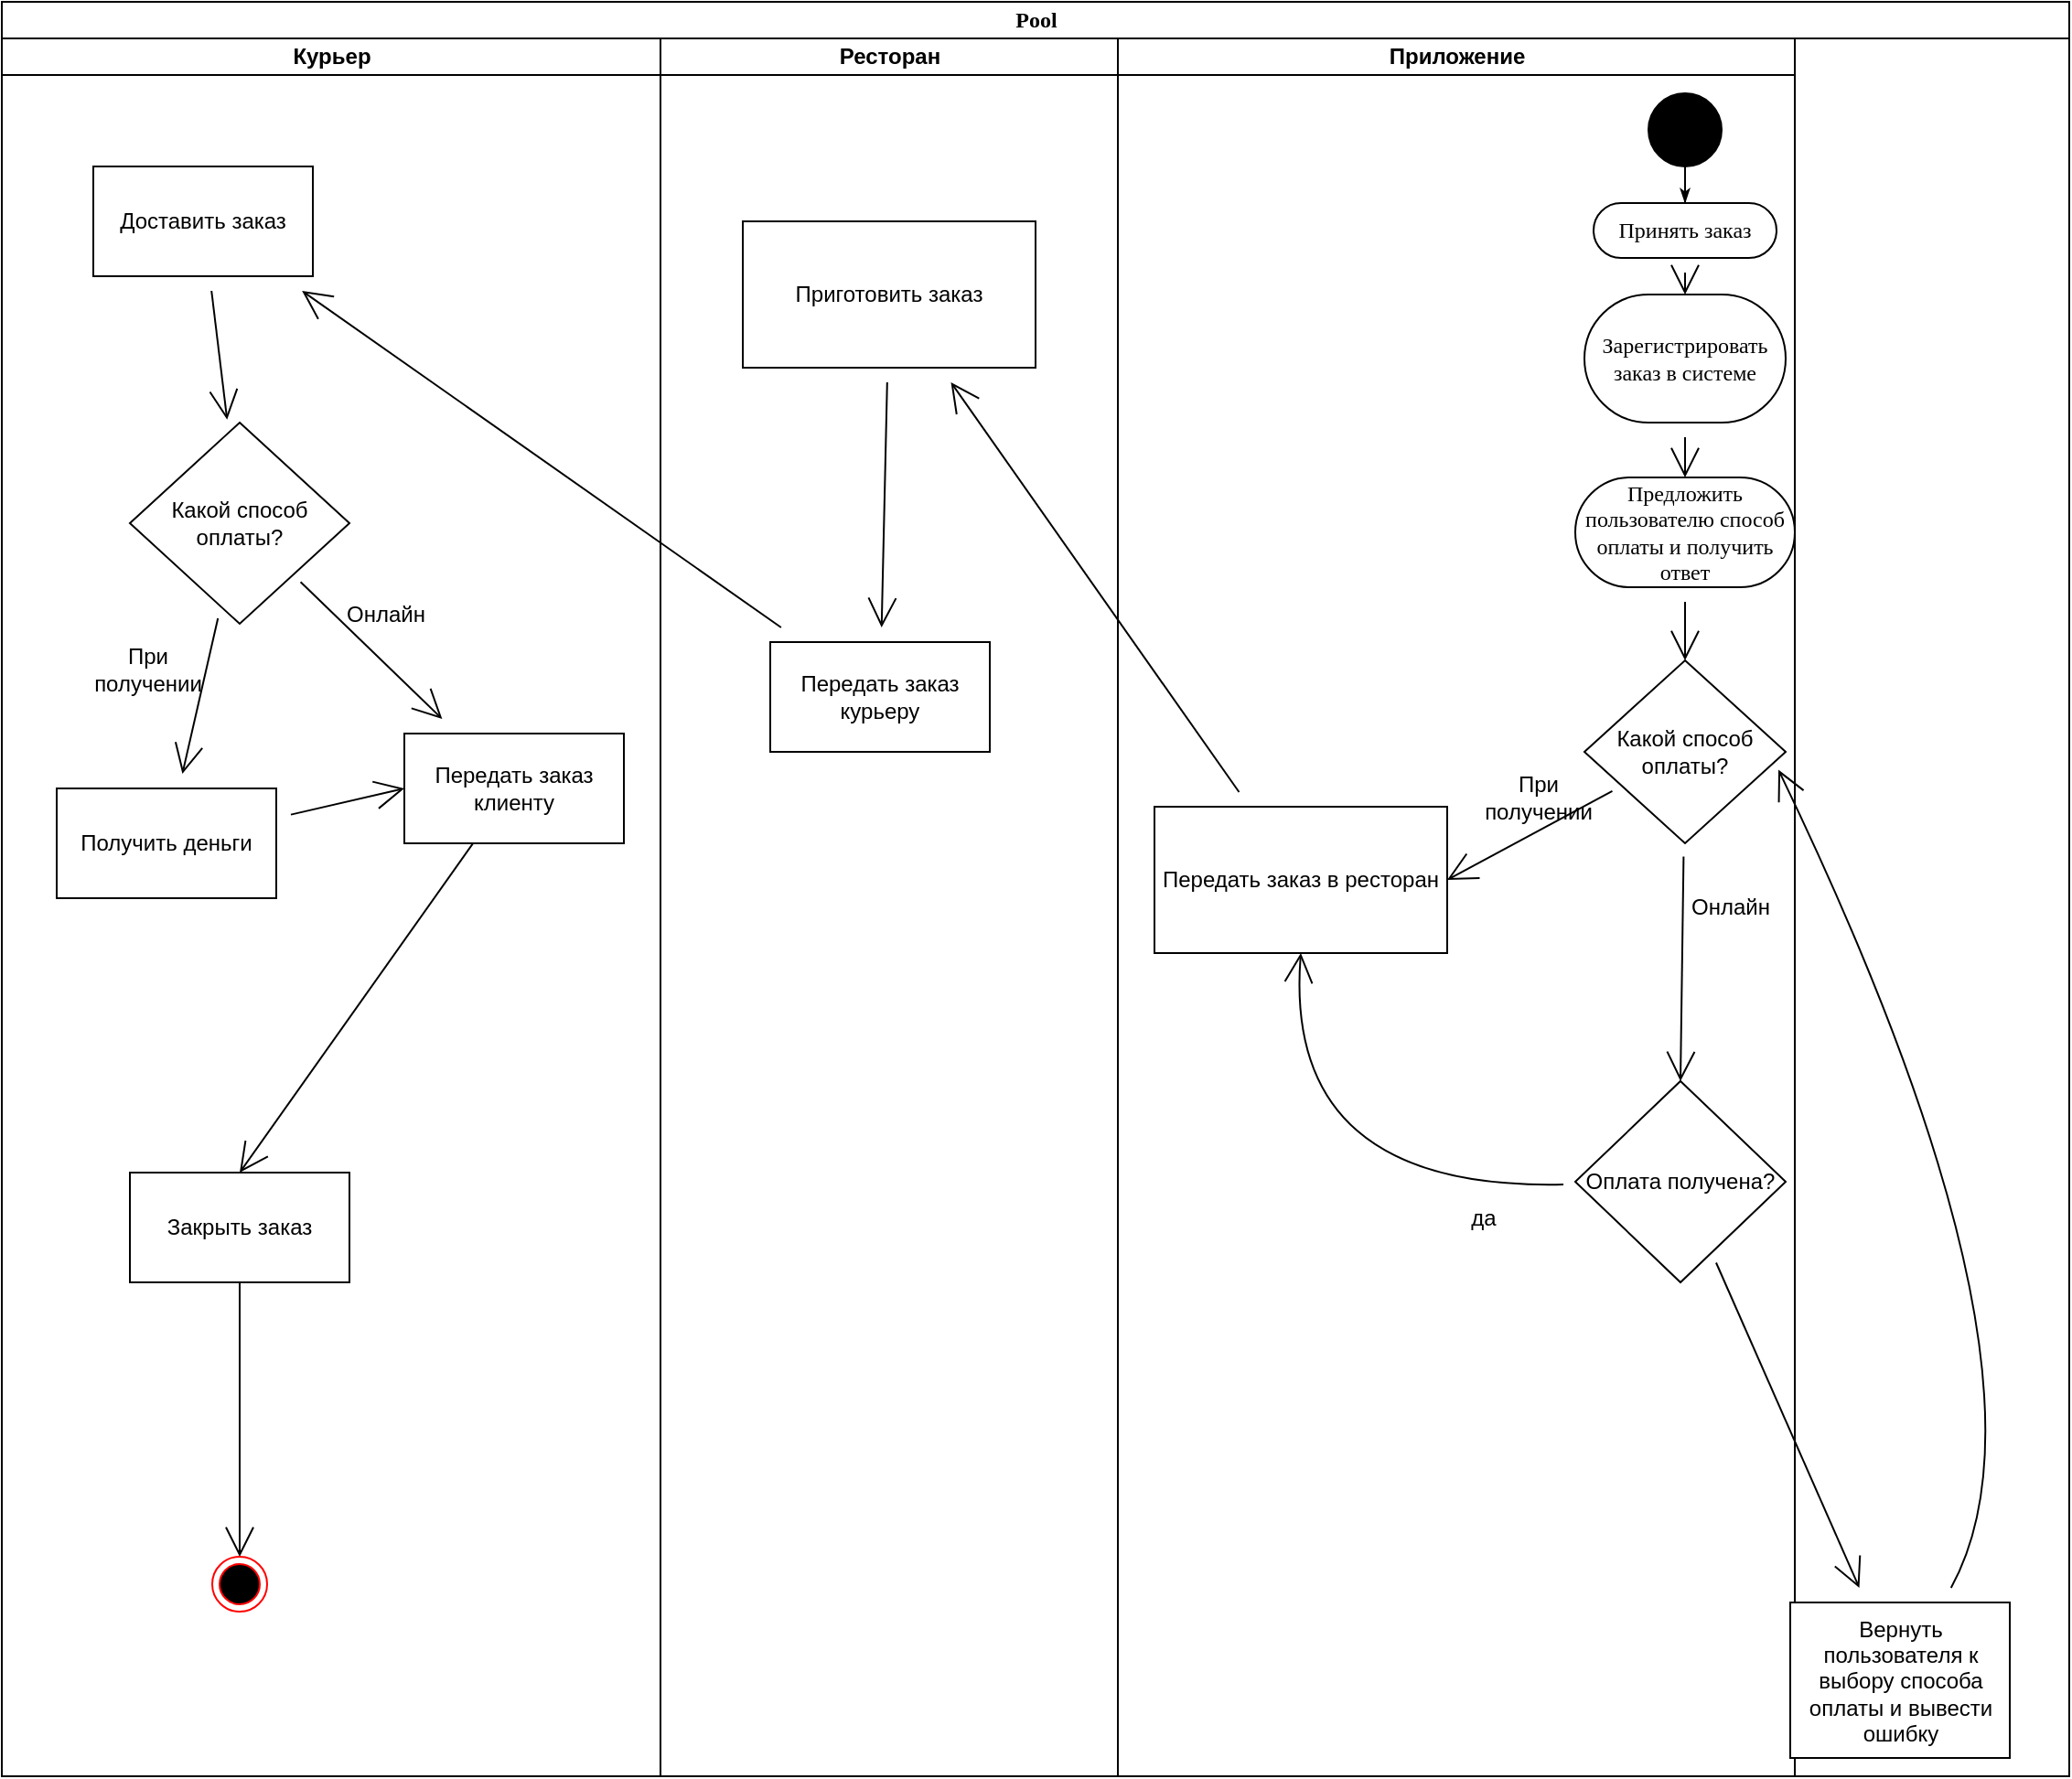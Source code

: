 <mxfile version="20.3.0" type="device"><diagram name="Page-1" id="0783ab3e-0a74-02c8-0abd-f7b4e66b4bec"><mxGraphModel dx="3313" dy="1515" grid="1" gridSize="10" guides="1" tooltips="1" connect="1" arrows="1" fold="1" page="1" pageScale="1" pageWidth="850" pageHeight="1100" background="none" math="0" shadow="0"><root><mxCell id="0"/><mxCell id="1" parent="0"/><mxCell id="1c1d494c118603dd-1" value="Pool" style="swimlane;html=1;childLayout=stackLayout;startSize=20;rounded=0;shadow=0;comic=0;labelBackgroundColor=none;strokeWidth=1;fontFamily=Verdana;fontSize=12;align=center;" parent="1" vertex="1"><mxGeometry x="-190" y="20" width="1130" height="970" as="geometry"/></mxCell><mxCell id="1c1d494c118603dd-2" value="Курьер" style="swimlane;html=1;startSize=20;" parent="1c1d494c118603dd-1" vertex="1"><mxGeometry y="20" width="360" height="950" as="geometry"/></mxCell><mxCell id="Gl7qfCc3nu-jBjpAKjPo-43" value="Доставить заказ" style="whiteSpace=wrap;html=1;hachureGap=4;strokeColor=#000000;" vertex="1" parent="1c1d494c118603dd-2"><mxGeometry x="50" y="70" width="120" height="60" as="geometry"/></mxCell><mxCell id="Gl7qfCc3nu-jBjpAKjPo-45" value="Какой способ оплаты?" style="rhombus;whiteSpace=wrap;html=1;hachureGap=4;strokeColor=#000000;" vertex="1" parent="1c1d494c118603dd-2"><mxGeometry x="70" y="210" width="120" height="110" as="geometry"/></mxCell><mxCell id="Gl7qfCc3nu-jBjpAKjPo-46" value="" style="edgeStyle=none;curved=1;rounded=0;orthogonalLoop=1;jettySize=auto;html=1;endArrow=open;startSize=14;endSize=14;sourcePerimeterSpacing=8;targetPerimeterSpacing=8;" edge="1" parent="1c1d494c118603dd-2" source="Gl7qfCc3nu-jBjpAKjPo-43" target="Gl7qfCc3nu-jBjpAKjPo-45"><mxGeometry relative="1" as="geometry"/></mxCell><mxCell id="Gl7qfCc3nu-jBjpAKjPo-56" style="edgeStyle=none;curved=1;rounded=0;orthogonalLoop=1;jettySize=auto;html=1;entryX=0.5;entryY=0;entryDx=0;entryDy=0;endArrow=open;startSize=14;endSize=14;sourcePerimeterSpacing=8;targetPerimeterSpacing=8;exitX=0.326;exitY=0.963;exitDx=0;exitDy=0;exitPerimeter=0;" edge="1" parent="1c1d494c118603dd-2" source="Gl7qfCc3nu-jBjpAKjPo-47" target="Gl7qfCc3nu-jBjpAKjPo-53"><mxGeometry relative="1" as="geometry"/></mxCell><mxCell id="Gl7qfCc3nu-jBjpAKjPo-47" value="Передать заказ клиенту" style="whiteSpace=wrap;html=1;hachureGap=4;strokeColor=#000000;" vertex="1" parent="1c1d494c118603dd-2"><mxGeometry x="220" y="380" width="120" height="60" as="geometry"/></mxCell><mxCell id="Gl7qfCc3nu-jBjpAKjPo-48" value="" style="edgeStyle=none;curved=1;rounded=0;orthogonalLoop=1;jettySize=auto;html=1;endArrow=open;startSize=14;endSize=14;sourcePerimeterSpacing=8;targetPerimeterSpacing=8;" edge="1" parent="1c1d494c118603dd-2" source="Gl7qfCc3nu-jBjpAKjPo-45" target="Gl7qfCc3nu-jBjpAKjPo-47"><mxGeometry relative="1" as="geometry"/></mxCell><mxCell id="Gl7qfCc3nu-jBjpAKjPo-49" value="Онлайн" style="text;strokeColor=none;fillColor=none;html=1;align=center;verticalAlign=middle;whiteSpace=wrap;rounded=0;hachureGap=4;" vertex="1" parent="1c1d494c118603dd-2"><mxGeometry x="180" y="300" width="60" height="30" as="geometry"/></mxCell><mxCell id="Gl7qfCc3nu-jBjpAKjPo-55" style="edgeStyle=none;curved=1;rounded=0;orthogonalLoop=1;jettySize=auto;html=1;entryX=0;entryY=0.5;entryDx=0;entryDy=0;endArrow=open;startSize=14;endSize=14;sourcePerimeterSpacing=8;targetPerimeterSpacing=8;" edge="1" parent="1c1d494c118603dd-2" source="Gl7qfCc3nu-jBjpAKjPo-50" target="Gl7qfCc3nu-jBjpAKjPo-47"><mxGeometry relative="1" as="geometry"/></mxCell><mxCell id="Gl7qfCc3nu-jBjpAKjPo-50" value="Получить деньги" style="whiteSpace=wrap;html=1;hachureGap=4;strokeColor=#000000;" vertex="1" parent="1c1d494c118603dd-2"><mxGeometry x="30" y="410" width="120" height="60" as="geometry"/></mxCell><mxCell id="Gl7qfCc3nu-jBjpAKjPo-51" value="" style="edgeStyle=none;curved=1;rounded=0;orthogonalLoop=1;jettySize=auto;html=1;endArrow=open;startSize=14;endSize=14;sourcePerimeterSpacing=8;targetPerimeterSpacing=8;" edge="1" parent="1c1d494c118603dd-2" source="Gl7qfCc3nu-jBjpAKjPo-45" target="Gl7qfCc3nu-jBjpAKjPo-50"><mxGeometry relative="1" as="geometry"/></mxCell><mxCell id="Gl7qfCc3nu-jBjpAKjPo-52" value="При получении" style="text;strokeColor=none;fillColor=none;html=1;align=center;verticalAlign=middle;whiteSpace=wrap;rounded=0;hachureGap=4;" vertex="1" parent="1c1d494c118603dd-2"><mxGeometry x="50" y="330" width="60" height="30" as="geometry"/></mxCell><mxCell id="Gl7qfCc3nu-jBjpAKjPo-61" value="" style="edgeStyle=none;curved=1;rounded=0;orthogonalLoop=1;jettySize=auto;html=1;endArrow=open;startSize=14;endSize=14;sourcePerimeterSpacing=8;targetPerimeterSpacing=8;entryX=0.5;entryY=0;entryDx=0;entryDy=0;exitX=0.5;exitY=1;exitDx=0;exitDy=0;" edge="1" parent="1c1d494c118603dd-2" source="Gl7qfCc3nu-jBjpAKjPo-53" target="Gl7qfCc3nu-jBjpAKjPo-62"><mxGeometry relative="1" as="geometry"><mxPoint x="130" y="820" as="targetPoint"/></mxGeometry></mxCell><mxCell id="Gl7qfCc3nu-jBjpAKjPo-53" value="Закрыть заказ" style="whiteSpace=wrap;html=1;hachureGap=4;strokeColor=#000000;" vertex="1" parent="1c1d494c118603dd-2"><mxGeometry x="70" y="620" width="120" height="60" as="geometry"/></mxCell><mxCell id="Gl7qfCc3nu-jBjpAKjPo-62" value="" style="ellipse;html=1;shape=endState;fillColor=#000000;strokeColor=#ff0000;" vertex="1" parent="1c1d494c118603dd-2"><mxGeometry x="115" y="830" width="30" height="30" as="geometry"/></mxCell><mxCell id="1c1d494c118603dd-3" value="Ресторан" style="swimlane;html=1;startSize=20;" parent="1c1d494c118603dd-1" vertex="1"><mxGeometry x="360" y="20" width="250" height="950" as="geometry"/></mxCell><mxCell id="Gl7qfCc3nu-jBjpAKjPo-39" value="Приготовить заказ" style="rounded=0;whiteSpace=wrap;html=1;hachureGap=4;strokeColor=#000000;" vertex="1" parent="1c1d494c118603dd-3"><mxGeometry x="45" y="100" width="160" height="80" as="geometry"/></mxCell><mxCell id="Gl7qfCc3nu-jBjpAKjPo-41" value="Передать заказ курьеру" style="whiteSpace=wrap;html=1;hachureGap=4;strokeColor=#000000;" vertex="1" parent="1c1d494c118603dd-3"><mxGeometry x="60" y="330" width="120" height="60" as="geometry"/></mxCell><mxCell id="Gl7qfCc3nu-jBjpAKjPo-42" value="" style="edgeStyle=none;curved=1;rounded=0;orthogonalLoop=1;jettySize=auto;html=1;endArrow=open;startSize=14;endSize=14;sourcePerimeterSpacing=8;targetPerimeterSpacing=8;" edge="1" parent="1c1d494c118603dd-3" source="Gl7qfCc3nu-jBjpAKjPo-39" target="Gl7qfCc3nu-jBjpAKjPo-41"><mxGeometry relative="1" as="geometry"/></mxCell><mxCell id="1c1d494c118603dd-4" value="Приложение" style="swimlane;html=1;startSize=20;strokeColor=#000000;" parent="1c1d494c118603dd-1" vertex="1"><mxGeometry x="610" y="20" width="370" height="950" as="geometry"/></mxCell><mxCell id="1c1d494c118603dd-27" style="edgeStyle=orthogonalEdgeStyle;rounded=0;html=1;labelBackgroundColor=none;startArrow=none;startFill=0;startSize=5;endArrow=classicThin;endFill=1;endSize=5;jettySize=auto;orthogonalLoop=1;strokeWidth=1;fontFamily=Verdana;fontSize=12" parent="1c1d494c118603dd-4" source="60571a20871a0731-4" target="60571a20871a0731-8" edge="1"><mxGeometry relative="1" as="geometry"/></mxCell><mxCell id="60571a20871a0731-4" value="" style="ellipse;whiteSpace=wrap;html=1;rounded=0;shadow=0;comic=0;labelBackgroundColor=none;strokeWidth=1;fillColor=#000000;fontFamily=Verdana;fontSize=12;align=center;" parent="1c1d494c118603dd-4" vertex="1"><mxGeometry x="290" y="30" width="40" height="40" as="geometry"/></mxCell><mxCell id="Gl7qfCc3nu-jBjpAKjPo-3" style="edgeStyle=none;curved=1;rounded=0;orthogonalLoop=1;jettySize=auto;html=1;entryX=0.5;entryY=0;entryDx=0;entryDy=0;endArrow=open;startSize=14;endSize=14;sourcePerimeterSpacing=8;targetPerimeterSpacing=8;" edge="1" parent="1c1d494c118603dd-4" source="60571a20871a0731-8" target="Gl7qfCc3nu-jBjpAKjPo-2"><mxGeometry relative="1" as="geometry"/></mxCell><mxCell id="60571a20871a0731-8" value="Принять заказ" style="rounded=1;whiteSpace=wrap;html=1;shadow=0;comic=0;labelBackgroundColor=none;strokeWidth=1;fontFamily=Verdana;fontSize=12;align=center;arcSize=50;" parent="1c1d494c118603dd-4" vertex="1"><mxGeometry x="260" y="90" width="100" height="30" as="geometry"/></mxCell><mxCell id="Gl7qfCc3nu-jBjpAKjPo-7" style="edgeStyle=none;curved=1;rounded=0;orthogonalLoop=1;jettySize=auto;html=1;entryX=0.5;entryY=0;entryDx=0;entryDy=0;endArrow=open;startSize=14;endSize=14;sourcePerimeterSpacing=8;targetPerimeterSpacing=8;" edge="1" parent="1c1d494c118603dd-4" source="Gl7qfCc3nu-jBjpAKjPo-2" target="Gl7qfCc3nu-jBjpAKjPo-6"><mxGeometry relative="1" as="geometry"/></mxCell><mxCell id="Gl7qfCc3nu-jBjpAKjPo-2" value="Зарегистрировать заказ в системе" style="rounded=1;whiteSpace=wrap;html=1;shadow=0;comic=0;labelBackgroundColor=none;strokeWidth=1;fontFamily=Verdana;fontSize=12;align=center;arcSize=50;" vertex="1" parent="1c1d494c118603dd-4"><mxGeometry x="255" y="140" width="110" height="70" as="geometry"/></mxCell><mxCell id="Gl7qfCc3nu-jBjpAKjPo-6" value="Предложить пользователю способ оплаты и получить ответ" style="rounded=1;whiteSpace=wrap;html=1;shadow=0;comic=0;labelBackgroundColor=none;strokeWidth=1;fontFamily=Verdana;fontSize=12;align=center;arcSize=50;" vertex="1" parent="1c1d494c118603dd-4"><mxGeometry x="250" y="240" width="120" height="60" as="geometry"/></mxCell><mxCell id="Gl7qfCc3nu-jBjpAKjPo-25" style="edgeStyle=none;curved=1;rounded=0;orthogonalLoop=1;jettySize=auto;html=1;endArrow=open;startSize=14;endSize=14;sourcePerimeterSpacing=8;targetPerimeterSpacing=8;entryX=1;entryY=0.5;entryDx=0;entryDy=0;" edge="1" parent="1c1d494c118603dd-4" source="Gl7qfCc3nu-jBjpAKjPo-10" target="Gl7qfCc3nu-jBjpAKjPo-26"><mxGeometry relative="1" as="geometry"><mxPoint x="181.69" y="450.381" as="targetPoint"/></mxGeometry></mxCell><mxCell id="Gl7qfCc3nu-jBjpAKjPo-29" style="edgeStyle=none;curved=1;rounded=0;orthogonalLoop=1;jettySize=auto;html=1;endArrow=open;startSize=14;endSize=14;sourcePerimeterSpacing=8;targetPerimeterSpacing=8;entryX=0.5;entryY=0;entryDx=0;entryDy=0;" edge="1" parent="1c1d494c118603dd-4" source="Gl7qfCc3nu-jBjpAKjPo-10" target="Gl7qfCc3nu-jBjpAKjPo-31"><mxGeometry relative="1" as="geometry"><mxPoint x="310" y="552" as="targetPoint"/></mxGeometry></mxCell><mxCell id="Gl7qfCc3nu-jBjpAKjPo-10" value="Какой способ оплаты?" style="rhombus;whiteSpace=wrap;html=1;hachureGap=4;" vertex="1" parent="1c1d494c118603dd-4"><mxGeometry x="255" y="340" width="110" height="100" as="geometry"/></mxCell><mxCell id="Gl7qfCc3nu-jBjpAKjPo-11" value="" style="edgeStyle=none;curved=1;rounded=0;orthogonalLoop=1;jettySize=auto;html=1;endArrow=open;startSize=14;endSize=14;sourcePerimeterSpacing=8;targetPerimeterSpacing=8;entryX=0.5;entryY=0;entryDx=0;entryDy=0;" edge="1" parent="1c1d494c118603dd-4" source="Gl7qfCc3nu-jBjpAKjPo-6" target="Gl7qfCc3nu-jBjpAKjPo-10"><mxGeometry relative="1" as="geometry"/></mxCell><mxCell id="Gl7qfCc3nu-jBjpAKjPo-26" value="Передать заказ в ресторан" style="rounded=0;whiteSpace=wrap;html=1;hachureGap=4;strokeColor=#000000;" vertex="1" parent="1c1d494c118603dd-4"><mxGeometry x="20" y="420" width="160" height="80" as="geometry"/></mxCell><mxCell id="Gl7qfCc3nu-jBjpAKjPo-27" value="При получении" style="text;strokeColor=none;fillColor=none;html=1;align=center;verticalAlign=middle;whiteSpace=wrap;rounded=0;hachureGap=4;" vertex="1" parent="1c1d494c118603dd-4"><mxGeometry x="200" y="400" width="60" height="30" as="geometry"/></mxCell><mxCell id="Gl7qfCc3nu-jBjpAKjPo-30" value="Онлайн" style="text;strokeColor=none;fillColor=none;html=1;align=center;verticalAlign=middle;whiteSpace=wrap;rounded=0;hachureGap=4;" vertex="1" parent="1c1d494c118603dd-4"><mxGeometry x="305" y="460" width="60" height="30" as="geometry"/></mxCell><mxCell id="Gl7qfCc3nu-jBjpAKjPo-32" style="edgeStyle=none;curved=1;rounded=0;orthogonalLoop=1;jettySize=auto;html=1;entryX=0.5;entryY=1;entryDx=0;entryDy=0;endArrow=open;startSize=14;endSize=14;sourcePerimeterSpacing=8;targetPerimeterSpacing=8;" edge="1" parent="1c1d494c118603dd-4" source="Gl7qfCc3nu-jBjpAKjPo-31" target="Gl7qfCc3nu-jBjpAKjPo-26"><mxGeometry relative="1" as="geometry"><Array as="points"><mxPoint x="90" y="630"/></Array></mxGeometry></mxCell><mxCell id="Gl7qfCc3nu-jBjpAKjPo-31" value="Оплата получена?" style="rhombus;whiteSpace=wrap;html=1;hachureGap=4;" vertex="1" parent="1c1d494c118603dd-4"><mxGeometry x="250" y="570" width="115" height="110" as="geometry"/></mxCell><mxCell id="Gl7qfCc3nu-jBjpAKjPo-33" value="да" style="text;strokeColor=none;fillColor=none;html=1;align=center;verticalAlign=middle;whiteSpace=wrap;rounded=0;hachureGap=4;" vertex="1" parent="1c1d494c118603dd-4"><mxGeometry x="170" y="630" width="60" height="30" as="geometry"/></mxCell><mxCell id="Gl7qfCc3nu-jBjpAKjPo-40" style="edgeStyle=none;curved=1;rounded=0;orthogonalLoop=1;jettySize=auto;html=1;endArrow=open;startSize=14;endSize=14;sourcePerimeterSpacing=8;targetPerimeterSpacing=8;" edge="1" parent="1c1d494c118603dd-1" source="Gl7qfCc3nu-jBjpAKjPo-26" target="Gl7qfCc3nu-jBjpAKjPo-39"><mxGeometry relative="1" as="geometry"/></mxCell><mxCell id="Gl7qfCc3nu-jBjpAKjPo-44" value="" style="edgeStyle=none;curved=1;rounded=0;orthogonalLoop=1;jettySize=auto;html=1;endArrow=open;startSize=14;endSize=14;sourcePerimeterSpacing=8;targetPerimeterSpacing=8;" edge="1" parent="1c1d494c118603dd-1" source="Gl7qfCc3nu-jBjpAKjPo-41" target="Gl7qfCc3nu-jBjpAKjPo-43"><mxGeometry relative="1" as="geometry"/></mxCell><mxCell id="Gl7qfCc3nu-jBjpAKjPo-38" style="edgeStyle=none;curved=1;rounded=0;orthogonalLoop=1;jettySize=auto;html=1;entryX=0.964;entryY=0.598;entryDx=0;entryDy=0;entryPerimeter=0;endArrow=open;startSize=14;endSize=14;sourcePerimeterSpacing=8;targetPerimeterSpacing=8;" edge="1" parent="1" source="Gl7qfCc3nu-jBjpAKjPo-36" target="Gl7qfCc3nu-jBjpAKjPo-10"><mxGeometry relative="1" as="geometry"><Array as="points"><mxPoint x="940" y="770"/></Array></mxGeometry></mxCell><mxCell id="Gl7qfCc3nu-jBjpAKjPo-36" value="Вернуть пользователя к выбору способа оплаты и вывести ошибку" style="whiteSpace=wrap;html=1;hachureGap=4;strokeColor=#000000;" vertex="1" parent="1"><mxGeometry x="787.5" y="895" width="120" height="85" as="geometry"/></mxCell><mxCell id="Gl7qfCc3nu-jBjpAKjPo-37" value="" style="edgeStyle=none;curved=1;rounded=0;orthogonalLoop=1;jettySize=auto;html=1;endArrow=open;startSize=14;endSize=14;sourcePerimeterSpacing=8;targetPerimeterSpacing=8;" edge="1" parent="1" source="Gl7qfCc3nu-jBjpAKjPo-31" target="Gl7qfCc3nu-jBjpAKjPo-36"><mxGeometry relative="1" as="geometry"/></mxCell></root></mxGraphModel></diagram></mxfile>